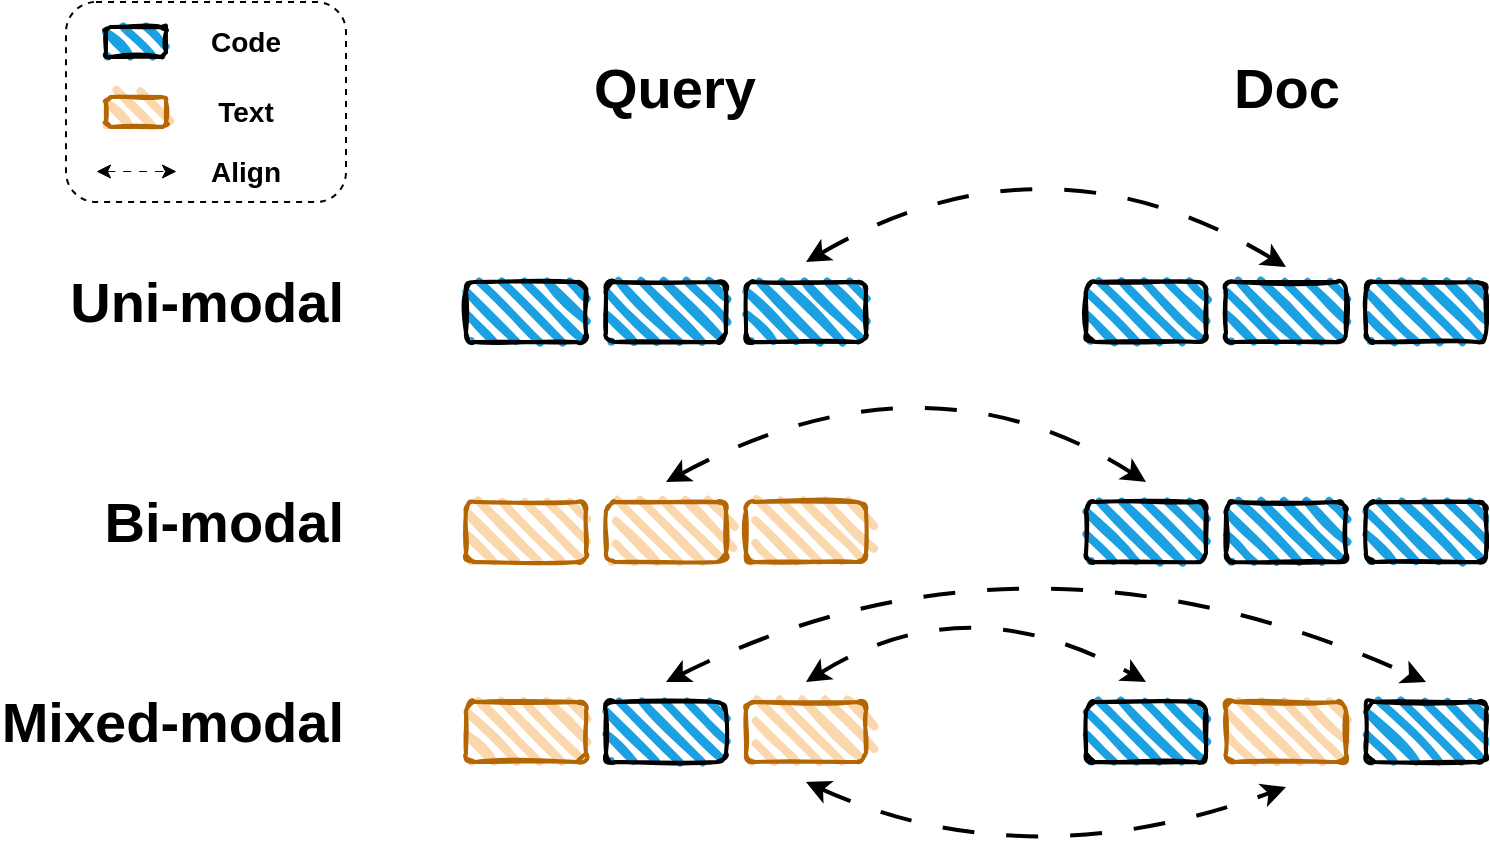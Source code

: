 <mxfile version="22.0.6" type="github">
  <diagram name="第 1 页" id="PC1k3bOV_Hs2M3tE_q_K">
    <mxGraphModel dx="1500" dy="790" grid="1" gridSize="10" guides="1" tooltips="1" connect="1" arrows="1" fold="1" page="1" pageScale="1" pageWidth="827" pageHeight="1169" math="0" shadow="0">
      <root>
        <mxCell id="0" />
        <mxCell id="1" parent="0" />
        <mxCell id="etAAeUK2xdNGyYDXjzo5-1" value="" style="rounded=1;whiteSpace=wrap;html=1;strokeWidth=2;fillWeight=4;hachureGap=8;hachureAngle=45;fillColor=#1ba1e2;sketch=1;" parent="1" vertex="1">
          <mxGeometry x="260" y="210" width="60" height="30" as="geometry" />
        </mxCell>
        <mxCell id="etAAeUK2xdNGyYDXjzo5-4" value="" style="rounded=1;whiteSpace=wrap;html=1;strokeWidth=2;fillWeight=4;hachureGap=8;hachureAngle=45;fillColor=#1ba1e2;sketch=1;" parent="1" vertex="1">
          <mxGeometry x="330" y="210" width="60" height="30" as="geometry" />
        </mxCell>
        <mxCell id="etAAeUK2xdNGyYDXjzo5-5" value="" style="rounded=1;whiteSpace=wrap;html=1;strokeWidth=2;fillWeight=4;hachureGap=8;hachureAngle=45;fillColor=#1ba1e2;sketch=1;" parent="1" vertex="1">
          <mxGeometry x="400" y="210" width="60" height="30" as="geometry" />
        </mxCell>
        <mxCell id="etAAeUK2xdNGyYDXjzo5-13" value="" style="rounded=1;whiteSpace=wrap;html=1;strokeWidth=2;fillWeight=4;hachureGap=8;hachureAngle=45;fillColor=#1ba1e2;sketch=1;" parent="1" vertex="1">
          <mxGeometry x="570" y="210" width="60" height="30" as="geometry" />
        </mxCell>
        <mxCell id="etAAeUK2xdNGyYDXjzo5-14" value="" style="rounded=1;whiteSpace=wrap;html=1;strokeWidth=2;fillWeight=4;hachureGap=8;hachureAngle=45;fillColor=#1ba1e2;sketch=1;" parent="1" vertex="1">
          <mxGeometry x="640" y="210" width="60" height="30" as="geometry" />
        </mxCell>
        <mxCell id="etAAeUK2xdNGyYDXjzo5-15" value="" style="rounded=1;whiteSpace=wrap;html=1;strokeWidth=2;fillWeight=4;hachureGap=8;hachureAngle=45;fillColor=#1ba1e2;sketch=1;" parent="1" vertex="1">
          <mxGeometry x="710" y="210" width="60" height="30" as="geometry" />
        </mxCell>
        <mxCell id="etAAeUK2xdNGyYDXjzo5-19" value="" style="rounded=1;whiteSpace=wrap;html=1;strokeWidth=2;fillWeight=4;hachureGap=8;hachureAngle=45;fillColor=#fad7ac;sketch=1;strokeColor=#b46504;" parent="1" vertex="1">
          <mxGeometry x="260" y="320" width="60" height="30" as="geometry" />
        </mxCell>
        <mxCell id="etAAeUK2xdNGyYDXjzo5-20" value="" style="rounded=1;whiteSpace=wrap;html=1;strokeWidth=2;fillWeight=4;hachureGap=8;hachureAngle=45;fillColor=#fad7ac;sketch=1;strokeColor=#b46504;" parent="1" vertex="1">
          <mxGeometry x="330" y="320" width="60" height="30" as="geometry" />
        </mxCell>
        <mxCell id="etAAeUK2xdNGyYDXjzo5-21" value="" style="rounded=1;whiteSpace=wrap;html=1;strokeWidth=2;fillWeight=4;hachureGap=8;hachureAngle=45;fillColor=#fad7ac;sketch=1;strokeColor=#b46504;" parent="1" vertex="1">
          <mxGeometry x="400" y="320" width="60" height="30" as="geometry" />
        </mxCell>
        <mxCell id="etAAeUK2xdNGyYDXjzo5-22" value="" style="rounded=1;whiteSpace=wrap;html=1;strokeWidth=2;fillWeight=4;hachureGap=8;hachureAngle=45;fillColor=#1ba1e2;sketch=1;" parent="1" vertex="1">
          <mxGeometry x="570" y="320" width="60" height="30" as="geometry" />
        </mxCell>
        <mxCell id="etAAeUK2xdNGyYDXjzo5-23" value="" style="rounded=1;whiteSpace=wrap;html=1;strokeWidth=2;fillWeight=4;hachureGap=8;hachureAngle=45;fillColor=#1ba1e2;sketch=1;" parent="1" vertex="1">
          <mxGeometry x="640" y="320" width="60" height="30" as="geometry" />
        </mxCell>
        <mxCell id="etAAeUK2xdNGyYDXjzo5-24" value="" style="rounded=1;whiteSpace=wrap;html=1;strokeWidth=2;fillWeight=4;hachureGap=8;hachureAngle=45;fillColor=#1ba1e2;sketch=1;" parent="1" vertex="1">
          <mxGeometry x="710" y="320" width="60" height="30" as="geometry" />
        </mxCell>
        <mxCell id="etAAeUK2xdNGyYDXjzo5-25" value="" style="rounded=1;whiteSpace=wrap;html=1;strokeWidth=2;fillWeight=4;hachureGap=8;hachureAngle=45;fillColor=#1ba1e2;sketch=1;" parent="1" vertex="1">
          <mxGeometry x="570" y="420" width="60" height="30" as="geometry" />
        </mxCell>
        <mxCell id="etAAeUK2xdNGyYDXjzo5-26" value="" style="rounded=1;whiteSpace=wrap;html=1;strokeWidth=2;fillWeight=4;hachureGap=8;hachureAngle=45;fillColor=#fad7ac;sketch=1;strokeColor=#b46504;" parent="1" vertex="1">
          <mxGeometry x="640" y="420" width="60" height="30" as="geometry" />
        </mxCell>
        <mxCell id="etAAeUK2xdNGyYDXjzo5-27" value="" style="rounded=1;whiteSpace=wrap;html=1;strokeWidth=2;fillWeight=4;hachureGap=8;hachureAngle=45;fillColor=#1ba1e2;sketch=1;" parent="1" vertex="1">
          <mxGeometry x="710" y="420" width="60" height="30" as="geometry" />
        </mxCell>
        <mxCell id="etAAeUK2xdNGyYDXjzo5-28" value="" style="rounded=1;whiteSpace=wrap;html=1;strokeWidth=2;fillWeight=4;hachureGap=8;hachureAngle=45;fillColor=#fad7ac;sketch=1;strokeColor=#b46504;" parent="1" vertex="1">
          <mxGeometry x="260" y="420" width="60" height="30" as="geometry" />
        </mxCell>
        <mxCell id="etAAeUK2xdNGyYDXjzo5-29" value="" style="rounded=1;whiteSpace=wrap;html=1;strokeWidth=2;fillWeight=4;hachureGap=8;hachureAngle=45;fillColor=#1ba1e2;sketch=1;" parent="1" vertex="1">
          <mxGeometry x="330" y="420" width="60" height="30" as="geometry" />
        </mxCell>
        <mxCell id="etAAeUK2xdNGyYDXjzo5-30" value="" style="rounded=1;whiteSpace=wrap;html=1;strokeWidth=2;fillWeight=4;hachureGap=8;hachureAngle=45;fillColor=#fad7ac;sketch=1;strokeColor=#b46504;" parent="1" vertex="1">
          <mxGeometry x="400" y="420" width="60" height="30" as="geometry" />
        </mxCell>
        <mxCell id="etAAeUK2xdNGyYDXjzo5-31" value="&lt;font style=&quot;font-size: 28px;&quot;&gt;Uni-modal&lt;/font&gt;" style="text;strokeColor=none;fillColor=none;html=1;fontSize=24;fontStyle=1;verticalAlign=middle;align=right;" parent="1" vertex="1">
          <mxGeometry x="100" y="200" width="100" height="40" as="geometry" />
        </mxCell>
        <mxCell id="etAAeUK2xdNGyYDXjzo5-35" value="&lt;font style=&quot;font-size: 28px;&quot;&gt;Bi-modal&lt;/font&gt;" style="text;strokeColor=none;fillColor=none;html=1;fontSize=24;fontStyle=1;verticalAlign=middle;align=right;" parent="1" vertex="1">
          <mxGeometry x="100" y="310" width="100" height="40" as="geometry" />
        </mxCell>
        <mxCell id="etAAeUK2xdNGyYDXjzo5-36" value="&lt;font style=&quot;font-size: 28px;&quot;&gt;Mixed-modal&lt;/font&gt;" style="text;strokeColor=none;fillColor=none;html=1;fontSize=24;fontStyle=1;verticalAlign=middle;align=right;" parent="1" vertex="1">
          <mxGeometry x="100" y="410" width="100" height="40" as="geometry" />
        </mxCell>
        <mxCell id="etAAeUK2xdNGyYDXjzo5-37" value="" style="rounded=1;whiteSpace=wrap;html=1;fillColor=none;strokeColor=default;dashed=1;" parent="1" vertex="1">
          <mxGeometry x="60" y="70" width="140" height="100" as="geometry" />
        </mxCell>
        <mxCell id="etAAeUK2xdNGyYDXjzo5-38" value="" style="rounded=1;whiteSpace=wrap;html=1;strokeWidth=2;fillWeight=4;hachureGap=8;hachureAngle=45;fillColor=#1ba1e2;sketch=1;" parent="1" vertex="1">
          <mxGeometry x="80" y="82.5" width="30" height="15" as="geometry" />
        </mxCell>
        <mxCell id="etAAeUK2xdNGyYDXjzo5-39" value="" style="rounded=1;whiteSpace=wrap;html=1;strokeWidth=2;fillWeight=4;hachureGap=8;hachureAngle=45;fillColor=#fad7ac;sketch=1;strokeColor=#b46504;" parent="1" vertex="1">
          <mxGeometry x="80" y="117.5" width="30" height="15" as="geometry" />
        </mxCell>
        <mxCell id="etAAeUK2xdNGyYDXjzo5-43" value="&lt;font style=&quot;font-size: 28px;&quot;&gt;Query&lt;/font&gt;" style="text;strokeColor=none;fillColor=none;html=1;fontSize=24;fontStyle=1;verticalAlign=middle;align=center;" parent="1" vertex="1">
          <mxGeometry x="314" y="92.5" width="100" height="40" as="geometry" />
        </mxCell>
        <mxCell id="etAAeUK2xdNGyYDXjzo5-44" value="&lt;font style=&quot;font-size: 28px;&quot;&gt;Doc&lt;/font&gt;" style="text;strokeColor=none;fillColor=none;html=1;fontSize=24;fontStyle=1;verticalAlign=middle;align=center;" parent="1" vertex="1">
          <mxGeometry x="620" y="92.5" width="100" height="40" as="geometry" />
        </mxCell>
        <mxCell id="xoQwj_XNipM_0rMJ7fW7-1" value="" style="endArrow=classic;startArrow=classic;html=1;curved=1;entryX=0.5;entryY=0;entryDx=0;entryDy=0;dashed=1;dashPattern=8 8;strokeWidth=2;" parent="1" edge="1">
          <mxGeometry width="50" height="50" relative="1" as="geometry">
            <mxPoint x="430" y="200" as="sourcePoint" />
            <mxPoint x="670" y="202.5" as="targetPoint" />
            <Array as="points">
              <mxPoint x="550" y="130" />
            </Array>
          </mxGeometry>
        </mxCell>
        <mxCell id="xoQwj_XNipM_0rMJ7fW7-2" value="" style="endArrow=classic;startArrow=classic;html=1;curved=1;dashed=1;dashPattern=8 8;strokeWidth=2;" parent="1" edge="1">
          <mxGeometry width="50" height="50" relative="1" as="geometry">
            <mxPoint x="360" y="310" as="sourcePoint" />
            <mxPoint x="600" y="310" as="targetPoint" />
            <Array as="points">
              <mxPoint x="490" y="240" />
            </Array>
          </mxGeometry>
        </mxCell>
        <mxCell id="xoQwj_XNipM_0rMJ7fW7-4" value="" style="endArrow=classic;startArrow=classic;html=1;curved=1;exitX=0.5;exitY=0;exitDx=0;exitDy=0;shadow=0;dashed=1;dashPattern=8 8;strokeWidth=2;" parent="1" edge="1">
          <mxGeometry width="50" height="50" relative="1" as="geometry">
            <mxPoint x="430" y="410.0" as="sourcePoint" />
            <mxPoint x="600" y="410" as="targetPoint" />
            <Array as="points">
              <mxPoint x="510" y="360" />
            </Array>
          </mxGeometry>
        </mxCell>
        <mxCell id="xoQwj_XNipM_0rMJ7fW7-5" value="" style="endArrow=classic;startArrow=classic;html=1;exitX=0.5;exitY=0;exitDx=0;exitDy=0;curved=1;dashed=1;dashPattern=8 8;strokeWidth=2;" parent="1" edge="1">
          <mxGeometry width="50" height="50" relative="1" as="geometry">
            <mxPoint x="360" y="410.0" as="sourcePoint" />
            <mxPoint x="740" y="410" as="targetPoint" />
            <Array as="points">
              <mxPoint x="540" y="320" />
            </Array>
          </mxGeometry>
        </mxCell>
        <mxCell id="xoQwj_XNipM_0rMJ7fW7-8" value="" style="endArrow=classic;startArrow=classic;html=1;curved=1;entryX=0.5;entryY=0;entryDx=0;entryDy=0;dashed=1;dashPattern=8 8;strokeWidth=2;" parent="1" edge="1">
          <mxGeometry width="50" height="50" relative="1" as="geometry">
            <mxPoint x="430" y="460" as="sourcePoint" />
            <mxPoint x="670" y="462.5" as="targetPoint" />
            <Array as="points">
              <mxPoint x="540" y="510" />
            </Array>
          </mxGeometry>
        </mxCell>
        <mxCell id="xoQwj_XNipM_0rMJ7fW7-9" value="&lt;font style=&quot;font-size: 14px;&quot;&gt;&lt;b&gt;Code&lt;/b&gt;&lt;/font&gt;" style="text;html=1;strokeColor=none;fillColor=none;align=center;verticalAlign=middle;whiteSpace=wrap;rounded=0;" parent="1" vertex="1">
          <mxGeometry x="120" y="75" width="60" height="30" as="geometry" />
        </mxCell>
        <mxCell id="xoQwj_XNipM_0rMJ7fW7-10" value="&lt;font style=&quot;font-size: 14px;&quot;&gt;&lt;b&gt;Text&lt;/b&gt;&lt;/font&gt;" style="text;html=1;strokeColor=none;fillColor=none;align=center;verticalAlign=middle;whiteSpace=wrap;rounded=0;" parent="1" vertex="1">
          <mxGeometry x="120" y="110" width="60" height="30" as="geometry" />
        </mxCell>
        <mxCell id="xoQwj_XNipM_0rMJ7fW7-11" value="" style="endArrow=classic;startArrow=classic;html=1;curved=1;dashed=1;dashPattern=8 8;strokeWidth=0.5;" parent="1" edge="1">
          <mxGeometry width="50" height="50" relative="1" as="geometry">
            <mxPoint x="75" y="154.5" as="sourcePoint" />
            <mxPoint x="115" y="154.5" as="targetPoint" />
            <Array as="points" />
          </mxGeometry>
        </mxCell>
        <mxCell id="xoQwj_XNipM_0rMJ7fW7-12" value="&lt;font style=&quot;font-size: 14px;&quot;&gt;&lt;b&gt;Align&lt;/b&gt;&lt;/font&gt;" style="text;html=1;strokeColor=none;fillColor=none;align=center;verticalAlign=middle;whiteSpace=wrap;rounded=0;" parent="1" vertex="1">
          <mxGeometry x="120" y="140" width="60" height="30" as="geometry" />
        </mxCell>
      </root>
    </mxGraphModel>
  </diagram>
</mxfile>
